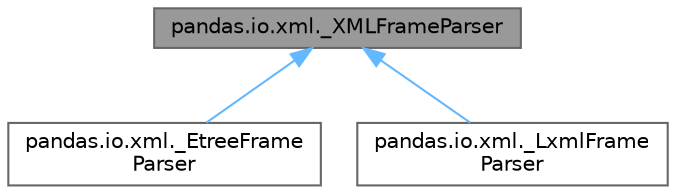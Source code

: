 digraph "pandas.io.xml._XMLFrameParser"
{
 // LATEX_PDF_SIZE
  bgcolor="transparent";
  edge [fontname=Helvetica,fontsize=10,labelfontname=Helvetica,labelfontsize=10];
  node [fontname=Helvetica,fontsize=10,shape=box,height=0.2,width=0.4];
  Node1 [id="Node000001",label="pandas.io.xml._XMLFrameParser",height=0.2,width=0.4,color="gray40", fillcolor="grey60", style="filled", fontcolor="black",tooltip=" "];
  Node1 -> Node2 [id="edge1_Node000001_Node000002",dir="back",color="steelblue1",style="solid",tooltip=" "];
  Node2 [id="Node000002",label="pandas.io.xml._EtreeFrame\lParser",height=0.2,width=0.4,color="gray40", fillcolor="white", style="filled",URL="$d8/ddc/classpandas_1_1io_1_1xml_1_1__EtreeFrameParser.html",tooltip=" "];
  Node1 -> Node3 [id="edge2_Node000001_Node000003",dir="back",color="steelblue1",style="solid",tooltip=" "];
  Node3 [id="Node000003",label="pandas.io.xml._LxmlFrame\lParser",height=0.2,width=0.4,color="gray40", fillcolor="white", style="filled",URL="$d2/d28/classpandas_1_1io_1_1xml_1_1__LxmlFrameParser.html",tooltip=" "];
}
